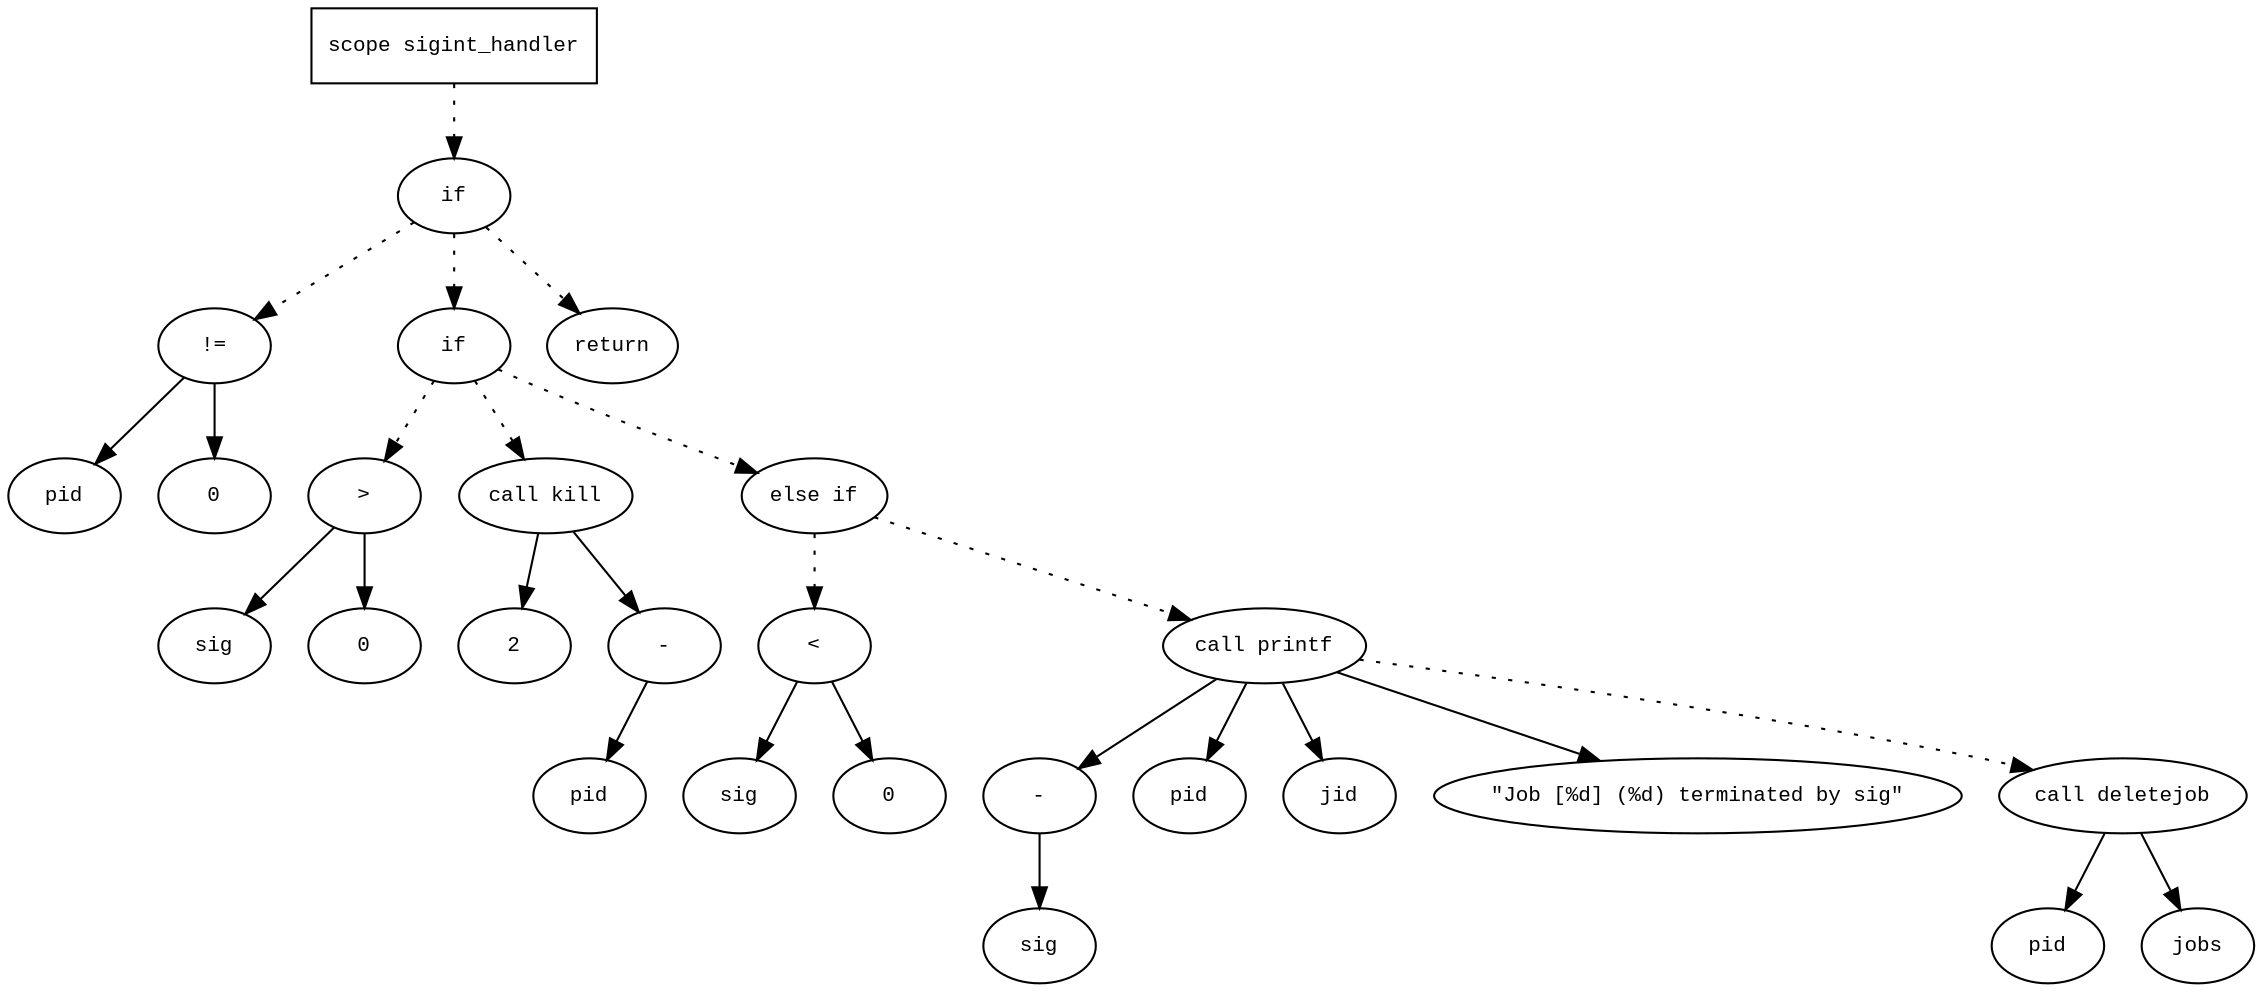 digraph AST {
  graph [fontname="Times New Roman",fontsize=10];
  node  [fontname="Courier New",fontsize=10];
  edge  [fontname="Times New Roman",fontsize=10];

  node1 [label="scope sigint_handler",shape=box];
  node2 [label="if",shape=ellipse];
  node1 -> node2 [style=dotted];
  node3 [label="!=",shape=ellipse];
  node4 [label="pid",shape=ellipse];
  node3 -> node4;
  node5 [label="0",shape=ellipse];
  node3 -> node5;
  node2 -> node3 [style=dotted];
  node6 [label="if",shape=ellipse];
  node2 -> node6 [style=dotted];
  node7 [label=">",shape=ellipse];
  node8 [label="sig",shape=ellipse];
  node7 -> node8;
  node9 [label="0",shape=ellipse];
  node7 -> node9;
  node6 -> node7 [style=dotted];
  node10 [label="call kill",shape=ellipse];
  node11 [label="2",shape=ellipse];
  node10 -> node11;
  node12 [label="-",shape=ellipse];
  node13 [label="pid",shape=ellipse];
  node12 -> node13;
  node10 -> node12;
  node6 -> node10 [style=dotted];
  node14 [label="else if",shape=ellipse];
  node6 -> node14 [style=dotted];
  node15 [label="<",shape=ellipse];
  node16 [label="sig",shape=ellipse];
  node15 -> node16;
  node17 [label="0",shape=ellipse];
  node15 -> node17;
  node14 -> node15 [style=dotted];
  node18 [label="call printf",shape=ellipse];
  node19 [label="-",shape=ellipse];
  node20 [label="sig",shape=ellipse];
  node19 -> node20;
  node18 -> node19;
  node21 [label="pid",shape=ellipse];
  node18 -> node21;
  node22 [label="jid",shape=ellipse];
  node18 -> node22;
  node23 [label="\"Job [%d] (%d) terminated by sig\"",shape=ellipse];
  node18 -> node23;
  node14 -> node18 [style=dotted];
  node24 [label="call deletejob",shape=ellipse];
  node25 [label="pid",shape=ellipse];
  node24 -> node25;
  node26 [label="jobs",shape=ellipse];
  node24 -> node26;
  node18 -> node24 [style=dotted];
  node27 [label="return",shape=ellipse];
  node2 -> node27 [style=dotted];
} 